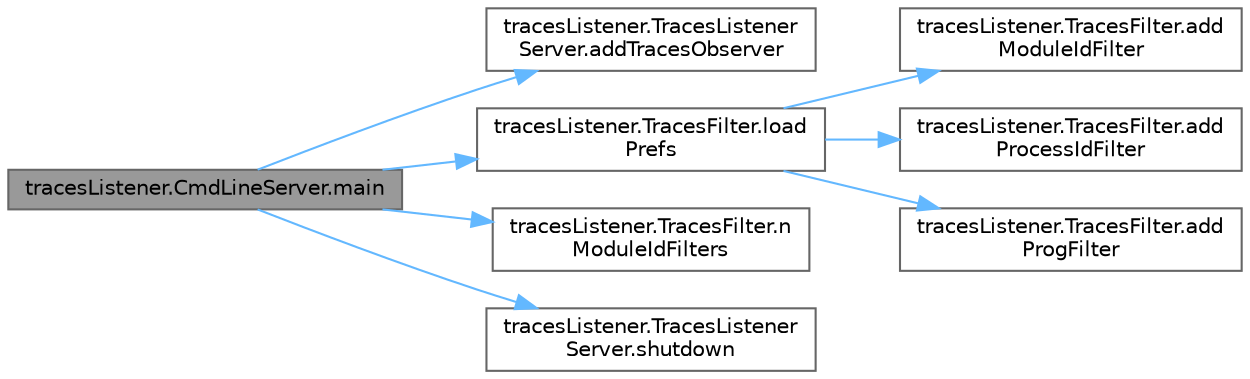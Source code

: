 digraph "tracesListener.CmdLineServer.main"
{
 // LATEX_PDF_SIZE
  bgcolor="transparent";
  edge [fontname=Helvetica,fontsize=10,labelfontname=Helvetica,labelfontsize=10];
  node [fontname=Helvetica,fontsize=10,shape=box,height=0.2,width=0.4];
  rankdir="LR";
  Node1 [id="Node000001",label="tracesListener.CmdLineServer.main",height=0.2,width=0.4,color="gray40", fillcolor="grey60", style="filled", fontcolor="black",tooltip=" "];
  Node1 -> Node2 [id="edge1_Node000001_Node000002",color="steelblue1",style="solid",tooltip=" "];
  Node2 [id="Node000002",label="tracesListener.TracesListener\lServer.addTracesObserver",height=0.2,width=0.4,color="grey40", fillcolor="white", style="filled",URL="$classtraces_listener_1_1_traces_listener_server.html#a0bd2e89bc10e8c829d78bb192343535f",tooltip=" "];
  Node1 -> Node3 [id="edge2_Node000001_Node000003",color="steelblue1",style="solid",tooltip=" "];
  Node3 [id="Node000003",label="tracesListener.TracesFilter.load\lPrefs",height=0.2,width=0.4,color="grey40", fillcolor="white", style="filled",URL="$classtraces_listener_1_1_traces_filter.html#a537dde9586316131f26f35fcad8525c0",tooltip=" "];
  Node3 -> Node4 [id="edge3_Node000003_Node000004",color="steelblue1",style="solid",tooltip=" "];
  Node4 [id="Node000004",label="tracesListener.TracesFilter.add\lModuleIdFilter",height=0.2,width=0.4,color="grey40", fillcolor="white", style="filled",URL="$classtraces_listener_1_1_traces_filter.html#af535493d4736028f890ef0c258145477",tooltip=" "];
  Node3 -> Node5 [id="edge4_Node000003_Node000005",color="steelblue1",style="solid",tooltip=" "];
  Node5 [id="Node000005",label="tracesListener.TracesFilter.add\lProcessIdFilter",height=0.2,width=0.4,color="grey40", fillcolor="white", style="filled",URL="$classtraces_listener_1_1_traces_filter.html#a87500eaa9fc83dc0d35c18f8b151502e",tooltip=" "];
  Node3 -> Node6 [id="edge5_Node000003_Node000006",color="steelblue1",style="solid",tooltip=" "];
  Node6 [id="Node000006",label="tracesListener.TracesFilter.add\lProgFilter",height=0.2,width=0.4,color="grey40", fillcolor="white", style="filled",URL="$classtraces_listener_1_1_traces_filter.html#abaa66ef8716e51f6c6945a16381f1396",tooltip=" "];
  Node1 -> Node7 [id="edge6_Node000001_Node000007",color="steelblue1",style="solid",tooltip=" "];
  Node7 [id="Node000007",label="tracesListener.TracesFilter.n\lModuleIdFilters",height=0.2,width=0.4,color="grey40", fillcolor="white", style="filled",URL="$classtraces_listener_1_1_traces_filter.html#aae8f163cd8822672a0c9a420ca65e8b0",tooltip=" "];
  Node1 -> Node8 [id="edge7_Node000001_Node000008",color="steelblue1",style="solid",tooltip=" "];
  Node8 [id="Node000008",label="tracesListener.TracesListener\lServer.shutdown",height=0.2,width=0.4,color="grey40", fillcolor="white", style="filled",URL="$classtraces_listener_1_1_traces_listener_server.html#ac655e3590ab7980e5f92c23a155157c9",tooltip=" "];
}
